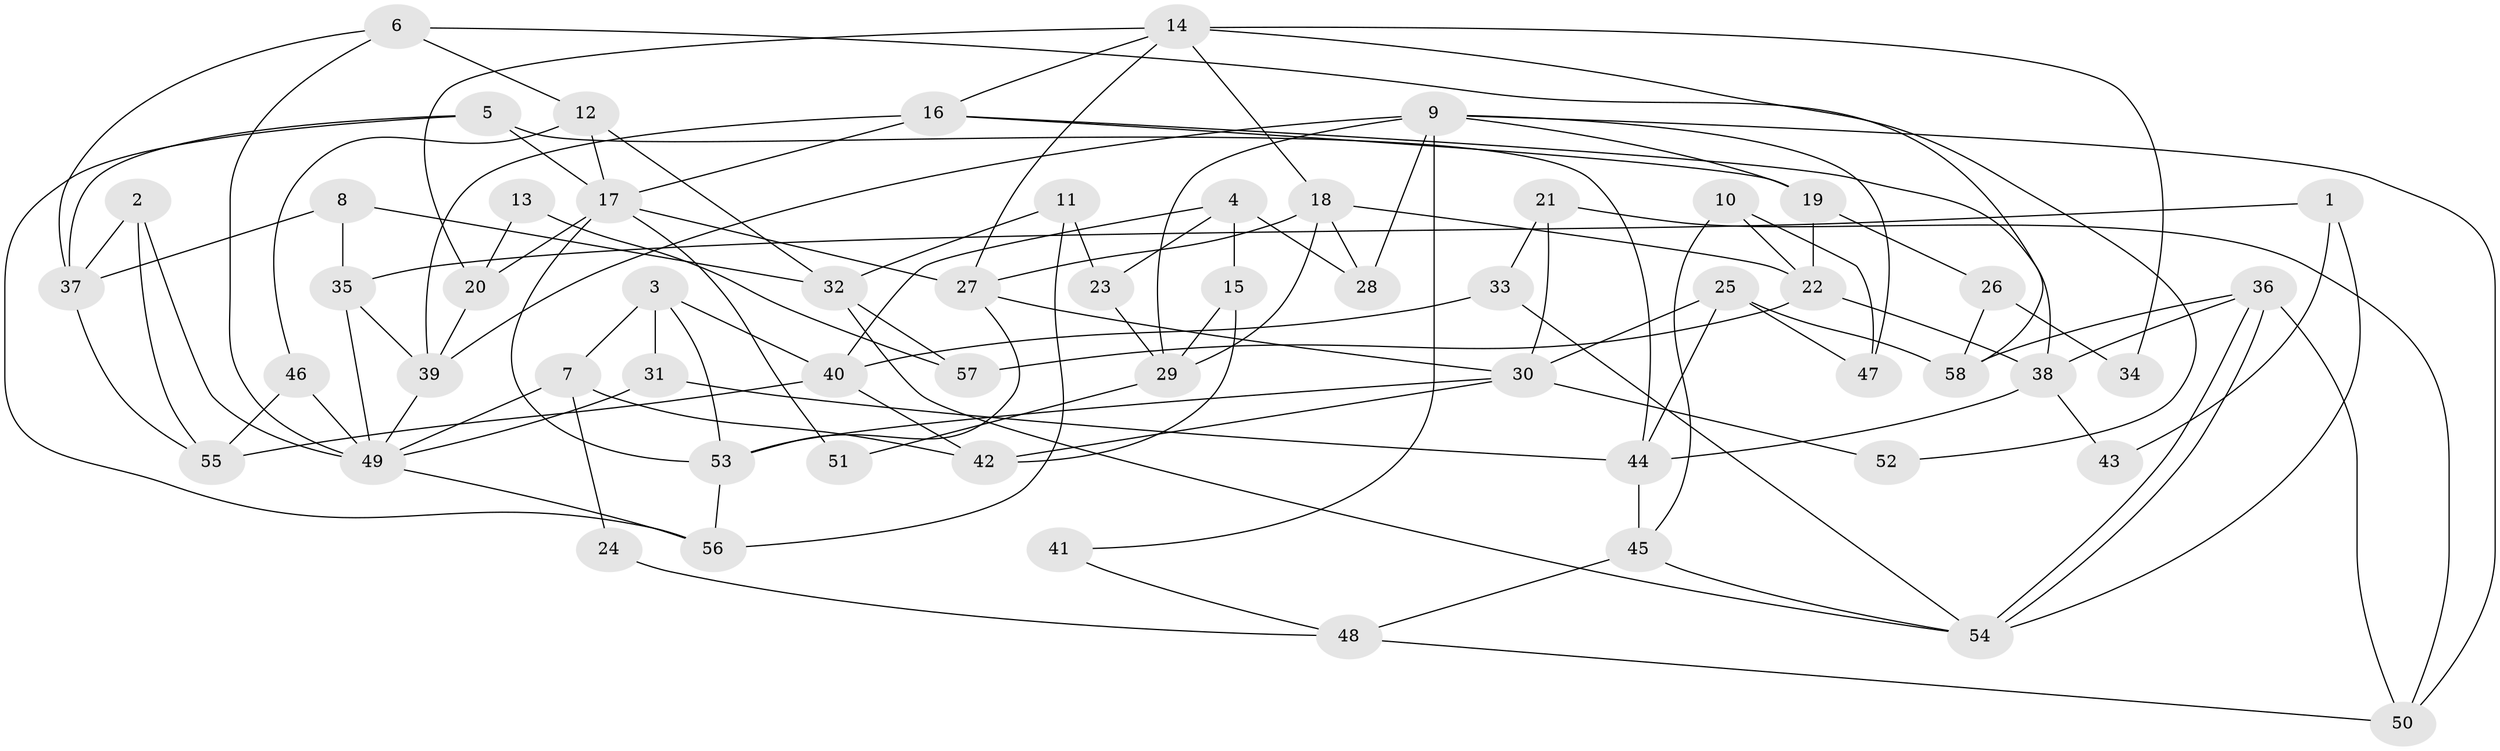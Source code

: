// Generated by graph-tools (version 1.1) at 2025/50/03/09/25 03:50:05]
// undirected, 58 vertices, 116 edges
graph export_dot {
graph [start="1"]
  node [color=gray90,style=filled];
  1;
  2;
  3;
  4;
  5;
  6;
  7;
  8;
  9;
  10;
  11;
  12;
  13;
  14;
  15;
  16;
  17;
  18;
  19;
  20;
  21;
  22;
  23;
  24;
  25;
  26;
  27;
  28;
  29;
  30;
  31;
  32;
  33;
  34;
  35;
  36;
  37;
  38;
  39;
  40;
  41;
  42;
  43;
  44;
  45;
  46;
  47;
  48;
  49;
  50;
  51;
  52;
  53;
  54;
  55;
  56;
  57;
  58;
  1 -- 35;
  1 -- 54;
  1 -- 43;
  2 -- 49;
  2 -- 37;
  2 -- 55;
  3 -- 31;
  3 -- 40;
  3 -- 7;
  3 -- 53;
  4 -- 40;
  4 -- 28;
  4 -- 15;
  4 -- 23;
  5 -- 56;
  5 -- 17;
  5 -- 37;
  5 -- 44;
  6 -- 37;
  6 -- 49;
  6 -- 12;
  6 -- 58;
  7 -- 42;
  7 -- 24;
  7 -- 49;
  8 -- 35;
  8 -- 37;
  8 -- 32;
  9 -- 29;
  9 -- 19;
  9 -- 28;
  9 -- 39;
  9 -- 41;
  9 -- 47;
  9 -- 50;
  10 -- 45;
  10 -- 22;
  10 -- 47;
  11 -- 32;
  11 -- 56;
  11 -- 23;
  12 -- 17;
  12 -- 32;
  12 -- 46;
  13 -- 57;
  13 -- 20;
  14 -- 16;
  14 -- 18;
  14 -- 20;
  14 -- 27;
  14 -- 34;
  14 -- 52;
  15 -- 42;
  15 -- 29;
  16 -- 17;
  16 -- 39;
  16 -- 19;
  16 -- 38;
  17 -- 27;
  17 -- 53;
  17 -- 20;
  17 -- 51;
  18 -- 29;
  18 -- 27;
  18 -- 22;
  18 -- 28;
  19 -- 22;
  19 -- 26;
  20 -- 39;
  21 -- 30;
  21 -- 50;
  21 -- 33;
  22 -- 38;
  22 -- 57;
  23 -- 29;
  24 -- 48;
  25 -- 47;
  25 -- 44;
  25 -- 30;
  25 -- 58;
  26 -- 58;
  26 -- 34;
  27 -- 30;
  27 -- 53;
  29 -- 51;
  30 -- 53;
  30 -- 42;
  30 -- 52;
  31 -- 49;
  31 -- 44;
  32 -- 54;
  32 -- 57;
  33 -- 54;
  33 -- 40;
  35 -- 49;
  35 -- 39;
  36 -- 58;
  36 -- 54;
  36 -- 54;
  36 -- 38;
  36 -- 50;
  37 -- 55;
  38 -- 43;
  38 -- 44;
  39 -- 49;
  40 -- 55;
  40 -- 42;
  41 -- 48;
  44 -- 45;
  45 -- 54;
  45 -- 48;
  46 -- 49;
  46 -- 55;
  48 -- 50;
  49 -- 56;
  53 -- 56;
}
